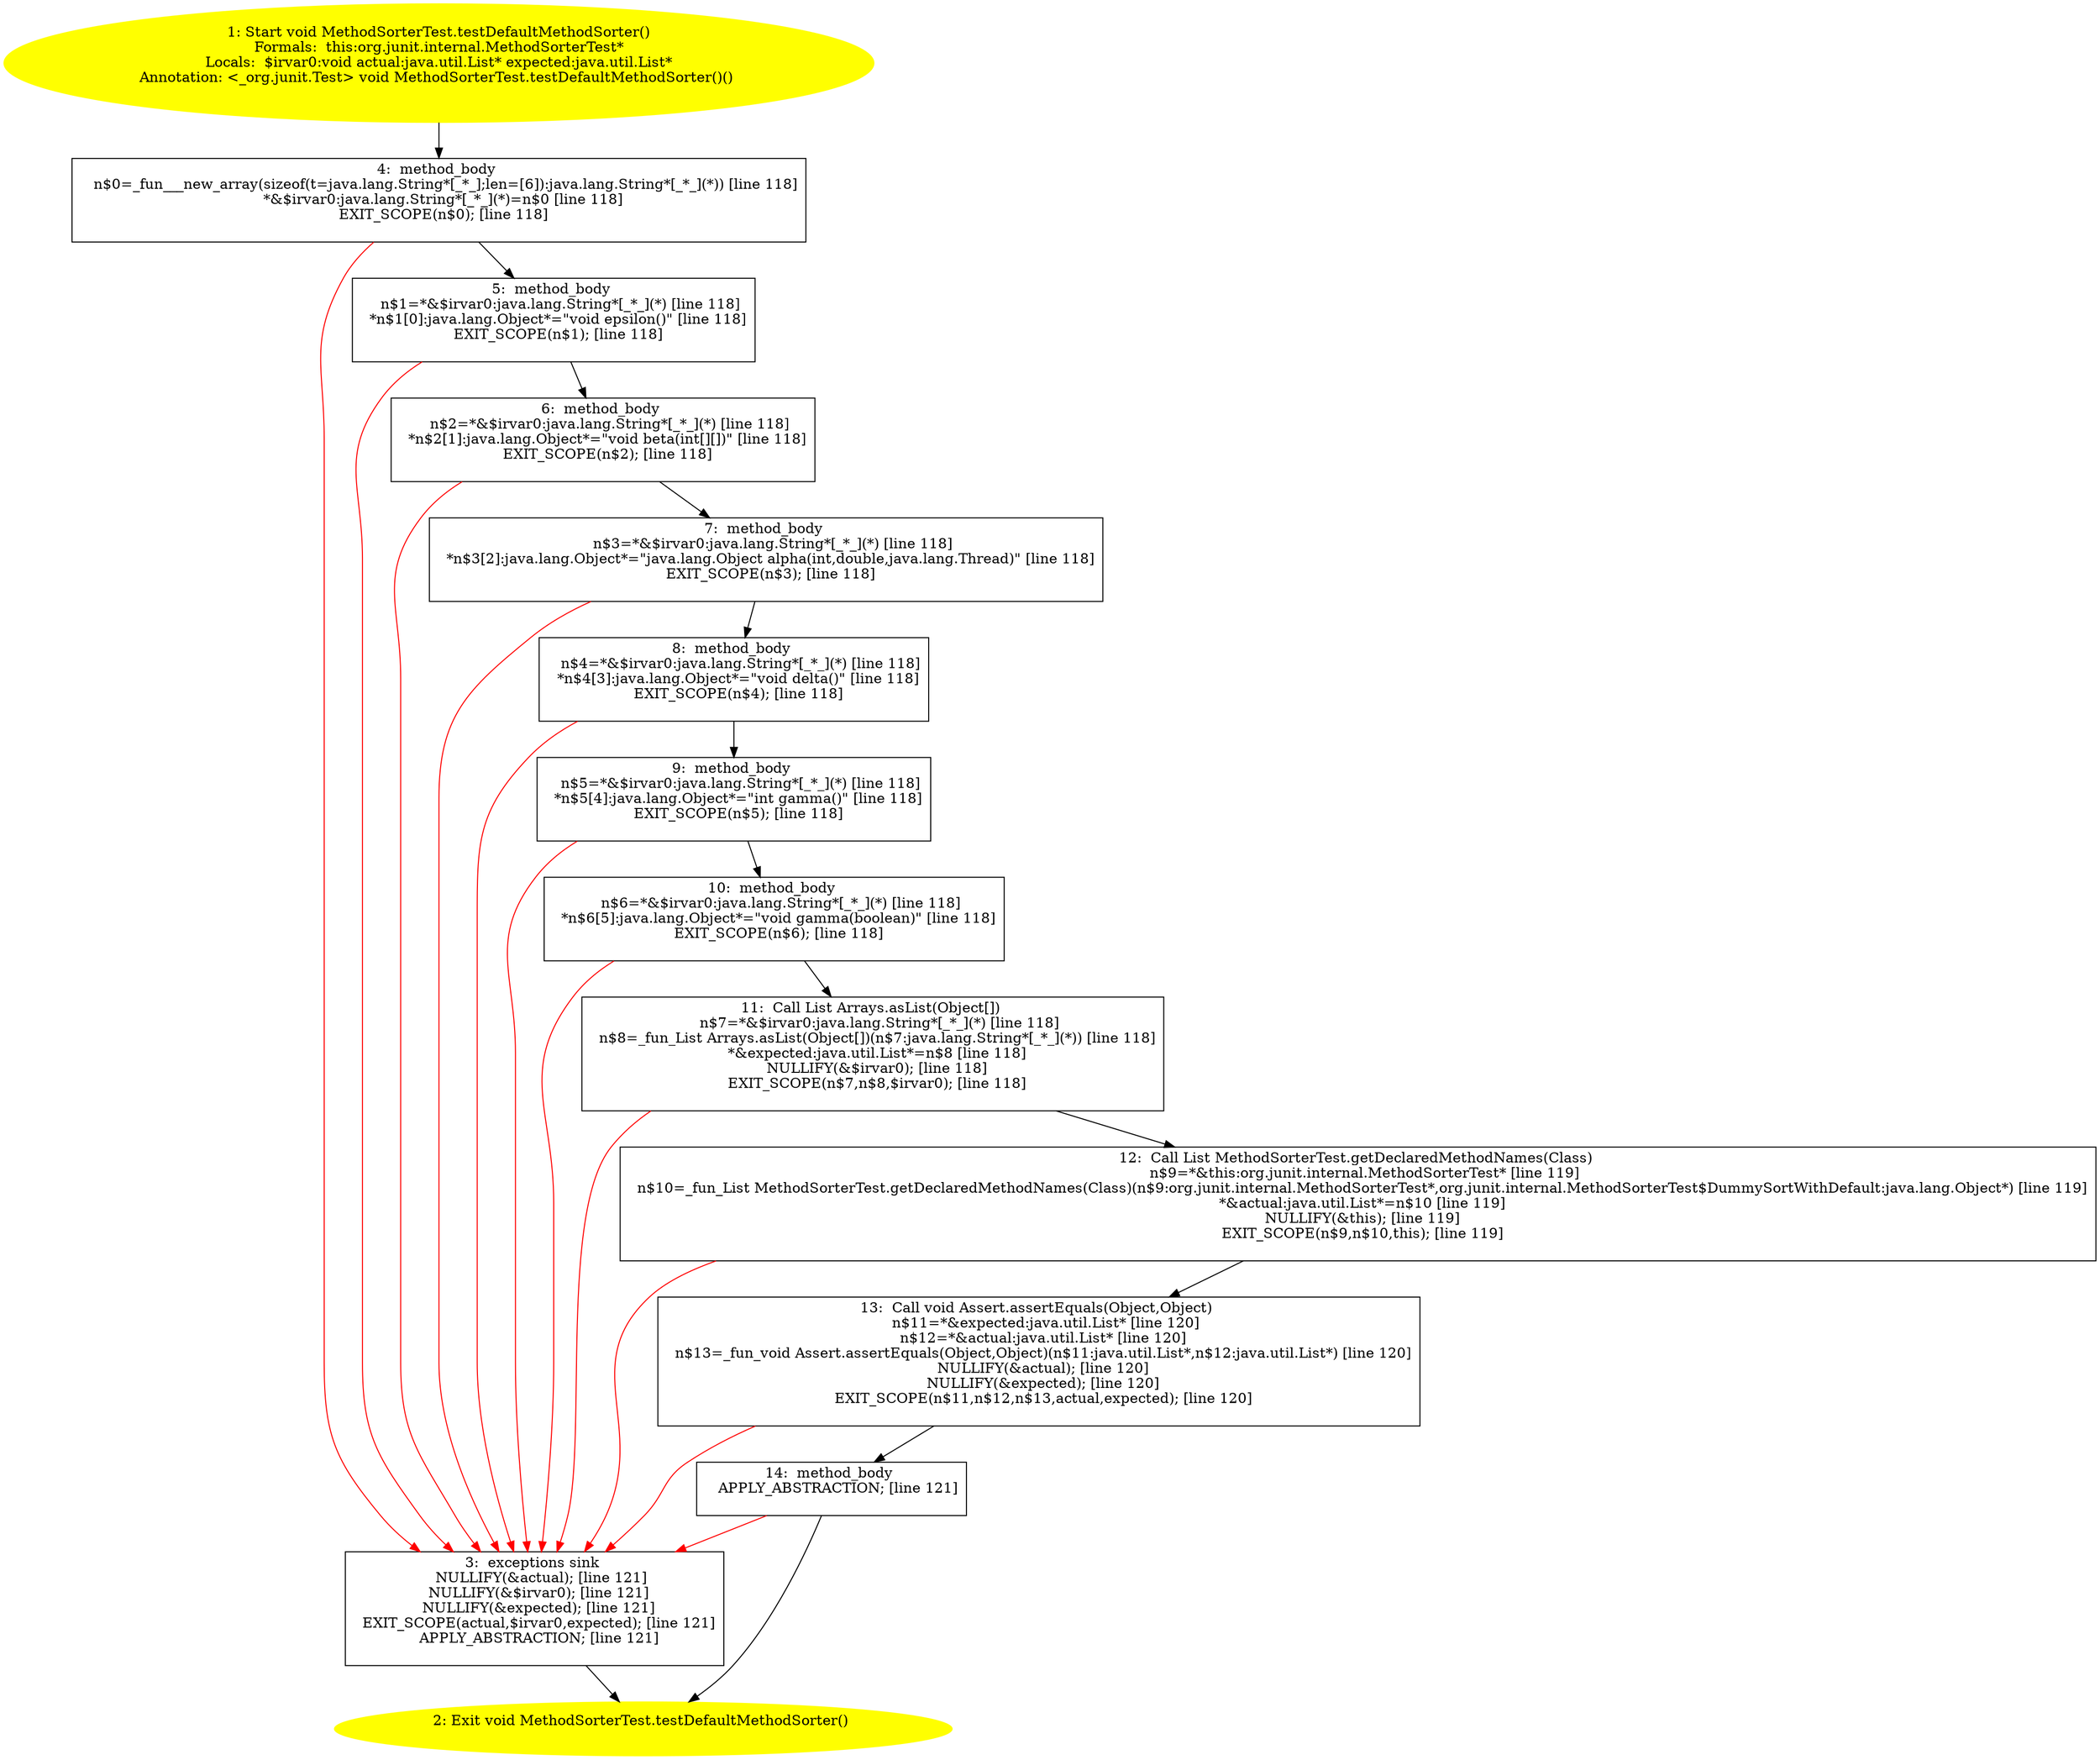 /* @generated */
digraph cfg {
"org.junit.internal.MethodSorterTest.testDefaultMethodSorter():void.2a9f5a49a9b079a1957bacdcb3acb073_1" [label="1: Start void MethodSorterTest.testDefaultMethodSorter()\nFormals:  this:org.junit.internal.MethodSorterTest*\nLocals:  $irvar0:void actual:java.util.List* expected:java.util.List*\nAnnotation: <_org.junit.Test> void MethodSorterTest.testDefaultMethodSorter()() \n  " color=yellow style=filled]
	

	 "org.junit.internal.MethodSorterTest.testDefaultMethodSorter():void.2a9f5a49a9b079a1957bacdcb3acb073_1" -> "org.junit.internal.MethodSorterTest.testDefaultMethodSorter():void.2a9f5a49a9b079a1957bacdcb3acb073_4" ;
"org.junit.internal.MethodSorterTest.testDefaultMethodSorter():void.2a9f5a49a9b079a1957bacdcb3acb073_2" [label="2: Exit void MethodSorterTest.testDefaultMethodSorter() \n  " color=yellow style=filled]
	

"org.junit.internal.MethodSorterTest.testDefaultMethodSorter():void.2a9f5a49a9b079a1957bacdcb3acb073_3" [label="3:  exceptions sink \n   NULLIFY(&actual); [line 121]\n  NULLIFY(&$irvar0); [line 121]\n  NULLIFY(&expected); [line 121]\n  EXIT_SCOPE(actual,$irvar0,expected); [line 121]\n  APPLY_ABSTRACTION; [line 121]\n " shape="box"]
	

	 "org.junit.internal.MethodSorterTest.testDefaultMethodSorter():void.2a9f5a49a9b079a1957bacdcb3acb073_3" -> "org.junit.internal.MethodSorterTest.testDefaultMethodSorter():void.2a9f5a49a9b079a1957bacdcb3acb073_2" ;
"org.junit.internal.MethodSorterTest.testDefaultMethodSorter():void.2a9f5a49a9b079a1957bacdcb3acb073_4" [label="4:  method_body \n   n$0=_fun___new_array(sizeof(t=java.lang.String*[_*_];len=[6]):java.lang.String*[_*_](*)) [line 118]\n  *&$irvar0:java.lang.String*[_*_](*)=n$0 [line 118]\n  EXIT_SCOPE(n$0); [line 118]\n " shape="box"]
	

	 "org.junit.internal.MethodSorterTest.testDefaultMethodSorter():void.2a9f5a49a9b079a1957bacdcb3acb073_4" -> "org.junit.internal.MethodSorterTest.testDefaultMethodSorter():void.2a9f5a49a9b079a1957bacdcb3acb073_5" ;
	 "org.junit.internal.MethodSorterTest.testDefaultMethodSorter():void.2a9f5a49a9b079a1957bacdcb3acb073_4" -> "org.junit.internal.MethodSorterTest.testDefaultMethodSorter():void.2a9f5a49a9b079a1957bacdcb3acb073_3" [color="red" ];
"org.junit.internal.MethodSorterTest.testDefaultMethodSorter():void.2a9f5a49a9b079a1957bacdcb3acb073_5" [label="5:  method_body \n   n$1=*&$irvar0:java.lang.String*[_*_](*) [line 118]\n  *n$1[0]:java.lang.Object*=\"void epsilon()\" [line 118]\n  EXIT_SCOPE(n$1); [line 118]\n " shape="box"]
	

	 "org.junit.internal.MethodSorterTest.testDefaultMethodSorter():void.2a9f5a49a9b079a1957bacdcb3acb073_5" -> "org.junit.internal.MethodSorterTest.testDefaultMethodSorter():void.2a9f5a49a9b079a1957bacdcb3acb073_6" ;
	 "org.junit.internal.MethodSorterTest.testDefaultMethodSorter():void.2a9f5a49a9b079a1957bacdcb3acb073_5" -> "org.junit.internal.MethodSorterTest.testDefaultMethodSorter():void.2a9f5a49a9b079a1957bacdcb3acb073_3" [color="red" ];
"org.junit.internal.MethodSorterTest.testDefaultMethodSorter():void.2a9f5a49a9b079a1957bacdcb3acb073_6" [label="6:  method_body \n   n$2=*&$irvar0:java.lang.String*[_*_](*) [line 118]\n  *n$2[1]:java.lang.Object*=\"void beta(int[][])\" [line 118]\n  EXIT_SCOPE(n$2); [line 118]\n " shape="box"]
	

	 "org.junit.internal.MethodSorterTest.testDefaultMethodSorter():void.2a9f5a49a9b079a1957bacdcb3acb073_6" -> "org.junit.internal.MethodSorterTest.testDefaultMethodSorter():void.2a9f5a49a9b079a1957bacdcb3acb073_7" ;
	 "org.junit.internal.MethodSorterTest.testDefaultMethodSorter():void.2a9f5a49a9b079a1957bacdcb3acb073_6" -> "org.junit.internal.MethodSorterTest.testDefaultMethodSorter():void.2a9f5a49a9b079a1957bacdcb3acb073_3" [color="red" ];
"org.junit.internal.MethodSorterTest.testDefaultMethodSorter():void.2a9f5a49a9b079a1957bacdcb3acb073_7" [label="7:  method_body \n   n$3=*&$irvar0:java.lang.String*[_*_](*) [line 118]\n  *n$3[2]:java.lang.Object*=\"java.lang.Object alpha(int,double,java.lang.Thread)\" [line 118]\n  EXIT_SCOPE(n$3); [line 118]\n " shape="box"]
	

	 "org.junit.internal.MethodSorterTest.testDefaultMethodSorter():void.2a9f5a49a9b079a1957bacdcb3acb073_7" -> "org.junit.internal.MethodSorterTest.testDefaultMethodSorter():void.2a9f5a49a9b079a1957bacdcb3acb073_8" ;
	 "org.junit.internal.MethodSorterTest.testDefaultMethodSorter():void.2a9f5a49a9b079a1957bacdcb3acb073_7" -> "org.junit.internal.MethodSorterTest.testDefaultMethodSorter():void.2a9f5a49a9b079a1957bacdcb3acb073_3" [color="red" ];
"org.junit.internal.MethodSorterTest.testDefaultMethodSorter():void.2a9f5a49a9b079a1957bacdcb3acb073_8" [label="8:  method_body \n   n$4=*&$irvar0:java.lang.String*[_*_](*) [line 118]\n  *n$4[3]:java.lang.Object*=\"void delta()\" [line 118]\n  EXIT_SCOPE(n$4); [line 118]\n " shape="box"]
	

	 "org.junit.internal.MethodSorterTest.testDefaultMethodSorter():void.2a9f5a49a9b079a1957bacdcb3acb073_8" -> "org.junit.internal.MethodSorterTest.testDefaultMethodSorter():void.2a9f5a49a9b079a1957bacdcb3acb073_9" ;
	 "org.junit.internal.MethodSorterTest.testDefaultMethodSorter():void.2a9f5a49a9b079a1957bacdcb3acb073_8" -> "org.junit.internal.MethodSorterTest.testDefaultMethodSorter():void.2a9f5a49a9b079a1957bacdcb3acb073_3" [color="red" ];
"org.junit.internal.MethodSorterTest.testDefaultMethodSorter():void.2a9f5a49a9b079a1957bacdcb3acb073_9" [label="9:  method_body \n   n$5=*&$irvar0:java.lang.String*[_*_](*) [line 118]\n  *n$5[4]:java.lang.Object*=\"int gamma()\" [line 118]\n  EXIT_SCOPE(n$5); [line 118]\n " shape="box"]
	

	 "org.junit.internal.MethodSorterTest.testDefaultMethodSorter():void.2a9f5a49a9b079a1957bacdcb3acb073_9" -> "org.junit.internal.MethodSorterTest.testDefaultMethodSorter():void.2a9f5a49a9b079a1957bacdcb3acb073_10" ;
	 "org.junit.internal.MethodSorterTest.testDefaultMethodSorter():void.2a9f5a49a9b079a1957bacdcb3acb073_9" -> "org.junit.internal.MethodSorterTest.testDefaultMethodSorter():void.2a9f5a49a9b079a1957bacdcb3acb073_3" [color="red" ];
"org.junit.internal.MethodSorterTest.testDefaultMethodSorter():void.2a9f5a49a9b079a1957bacdcb3acb073_10" [label="10:  method_body \n   n$6=*&$irvar0:java.lang.String*[_*_](*) [line 118]\n  *n$6[5]:java.lang.Object*=\"void gamma(boolean)\" [line 118]\n  EXIT_SCOPE(n$6); [line 118]\n " shape="box"]
	

	 "org.junit.internal.MethodSorterTest.testDefaultMethodSorter():void.2a9f5a49a9b079a1957bacdcb3acb073_10" -> "org.junit.internal.MethodSorterTest.testDefaultMethodSorter():void.2a9f5a49a9b079a1957bacdcb3acb073_11" ;
	 "org.junit.internal.MethodSorterTest.testDefaultMethodSorter():void.2a9f5a49a9b079a1957bacdcb3acb073_10" -> "org.junit.internal.MethodSorterTest.testDefaultMethodSorter():void.2a9f5a49a9b079a1957bacdcb3acb073_3" [color="red" ];
"org.junit.internal.MethodSorterTest.testDefaultMethodSorter():void.2a9f5a49a9b079a1957bacdcb3acb073_11" [label="11:  Call List Arrays.asList(Object[]) \n   n$7=*&$irvar0:java.lang.String*[_*_](*) [line 118]\n  n$8=_fun_List Arrays.asList(Object[])(n$7:java.lang.String*[_*_](*)) [line 118]\n  *&expected:java.util.List*=n$8 [line 118]\n  NULLIFY(&$irvar0); [line 118]\n  EXIT_SCOPE(n$7,n$8,$irvar0); [line 118]\n " shape="box"]
	

	 "org.junit.internal.MethodSorterTest.testDefaultMethodSorter():void.2a9f5a49a9b079a1957bacdcb3acb073_11" -> "org.junit.internal.MethodSorterTest.testDefaultMethodSorter():void.2a9f5a49a9b079a1957bacdcb3acb073_12" ;
	 "org.junit.internal.MethodSorterTest.testDefaultMethodSorter():void.2a9f5a49a9b079a1957bacdcb3acb073_11" -> "org.junit.internal.MethodSorterTest.testDefaultMethodSorter():void.2a9f5a49a9b079a1957bacdcb3acb073_3" [color="red" ];
"org.junit.internal.MethodSorterTest.testDefaultMethodSorter():void.2a9f5a49a9b079a1957bacdcb3acb073_12" [label="12:  Call List MethodSorterTest.getDeclaredMethodNames(Class) \n   n$9=*&this:org.junit.internal.MethodSorterTest* [line 119]\n  n$10=_fun_List MethodSorterTest.getDeclaredMethodNames(Class)(n$9:org.junit.internal.MethodSorterTest*,org.junit.internal.MethodSorterTest$DummySortWithDefault:java.lang.Object*) [line 119]\n  *&actual:java.util.List*=n$10 [line 119]\n  NULLIFY(&this); [line 119]\n  EXIT_SCOPE(n$9,n$10,this); [line 119]\n " shape="box"]
	

	 "org.junit.internal.MethodSorterTest.testDefaultMethodSorter():void.2a9f5a49a9b079a1957bacdcb3acb073_12" -> "org.junit.internal.MethodSorterTest.testDefaultMethodSorter():void.2a9f5a49a9b079a1957bacdcb3acb073_13" ;
	 "org.junit.internal.MethodSorterTest.testDefaultMethodSorter():void.2a9f5a49a9b079a1957bacdcb3acb073_12" -> "org.junit.internal.MethodSorterTest.testDefaultMethodSorter():void.2a9f5a49a9b079a1957bacdcb3acb073_3" [color="red" ];
"org.junit.internal.MethodSorterTest.testDefaultMethodSorter():void.2a9f5a49a9b079a1957bacdcb3acb073_13" [label="13:  Call void Assert.assertEquals(Object,Object) \n   n$11=*&expected:java.util.List* [line 120]\n  n$12=*&actual:java.util.List* [line 120]\n  n$13=_fun_void Assert.assertEquals(Object,Object)(n$11:java.util.List*,n$12:java.util.List*) [line 120]\n  NULLIFY(&actual); [line 120]\n  NULLIFY(&expected); [line 120]\n  EXIT_SCOPE(n$11,n$12,n$13,actual,expected); [line 120]\n " shape="box"]
	

	 "org.junit.internal.MethodSorterTest.testDefaultMethodSorter():void.2a9f5a49a9b079a1957bacdcb3acb073_13" -> "org.junit.internal.MethodSorterTest.testDefaultMethodSorter():void.2a9f5a49a9b079a1957bacdcb3acb073_14" ;
	 "org.junit.internal.MethodSorterTest.testDefaultMethodSorter():void.2a9f5a49a9b079a1957bacdcb3acb073_13" -> "org.junit.internal.MethodSorterTest.testDefaultMethodSorter():void.2a9f5a49a9b079a1957bacdcb3acb073_3" [color="red" ];
"org.junit.internal.MethodSorterTest.testDefaultMethodSorter():void.2a9f5a49a9b079a1957bacdcb3acb073_14" [label="14:  method_body \n   APPLY_ABSTRACTION; [line 121]\n " shape="box"]
	

	 "org.junit.internal.MethodSorterTest.testDefaultMethodSorter():void.2a9f5a49a9b079a1957bacdcb3acb073_14" -> "org.junit.internal.MethodSorterTest.testDefaultMethodSorter():void.2a9f5a49a9b079a1957bacdcb3acb073_2" ;
	 "org.junit.internal.MethodSorterTest.testDefaultMethodSorter():void.2a9f5a49a9b079a1957bacdcb3acb073_14" -> "org.junit.internal.MethodSorterTest.testDefaultMethodSorter():void.2a9f5a49a9b079a1957bacdcb3acb073_3" [color="red" ];
}
